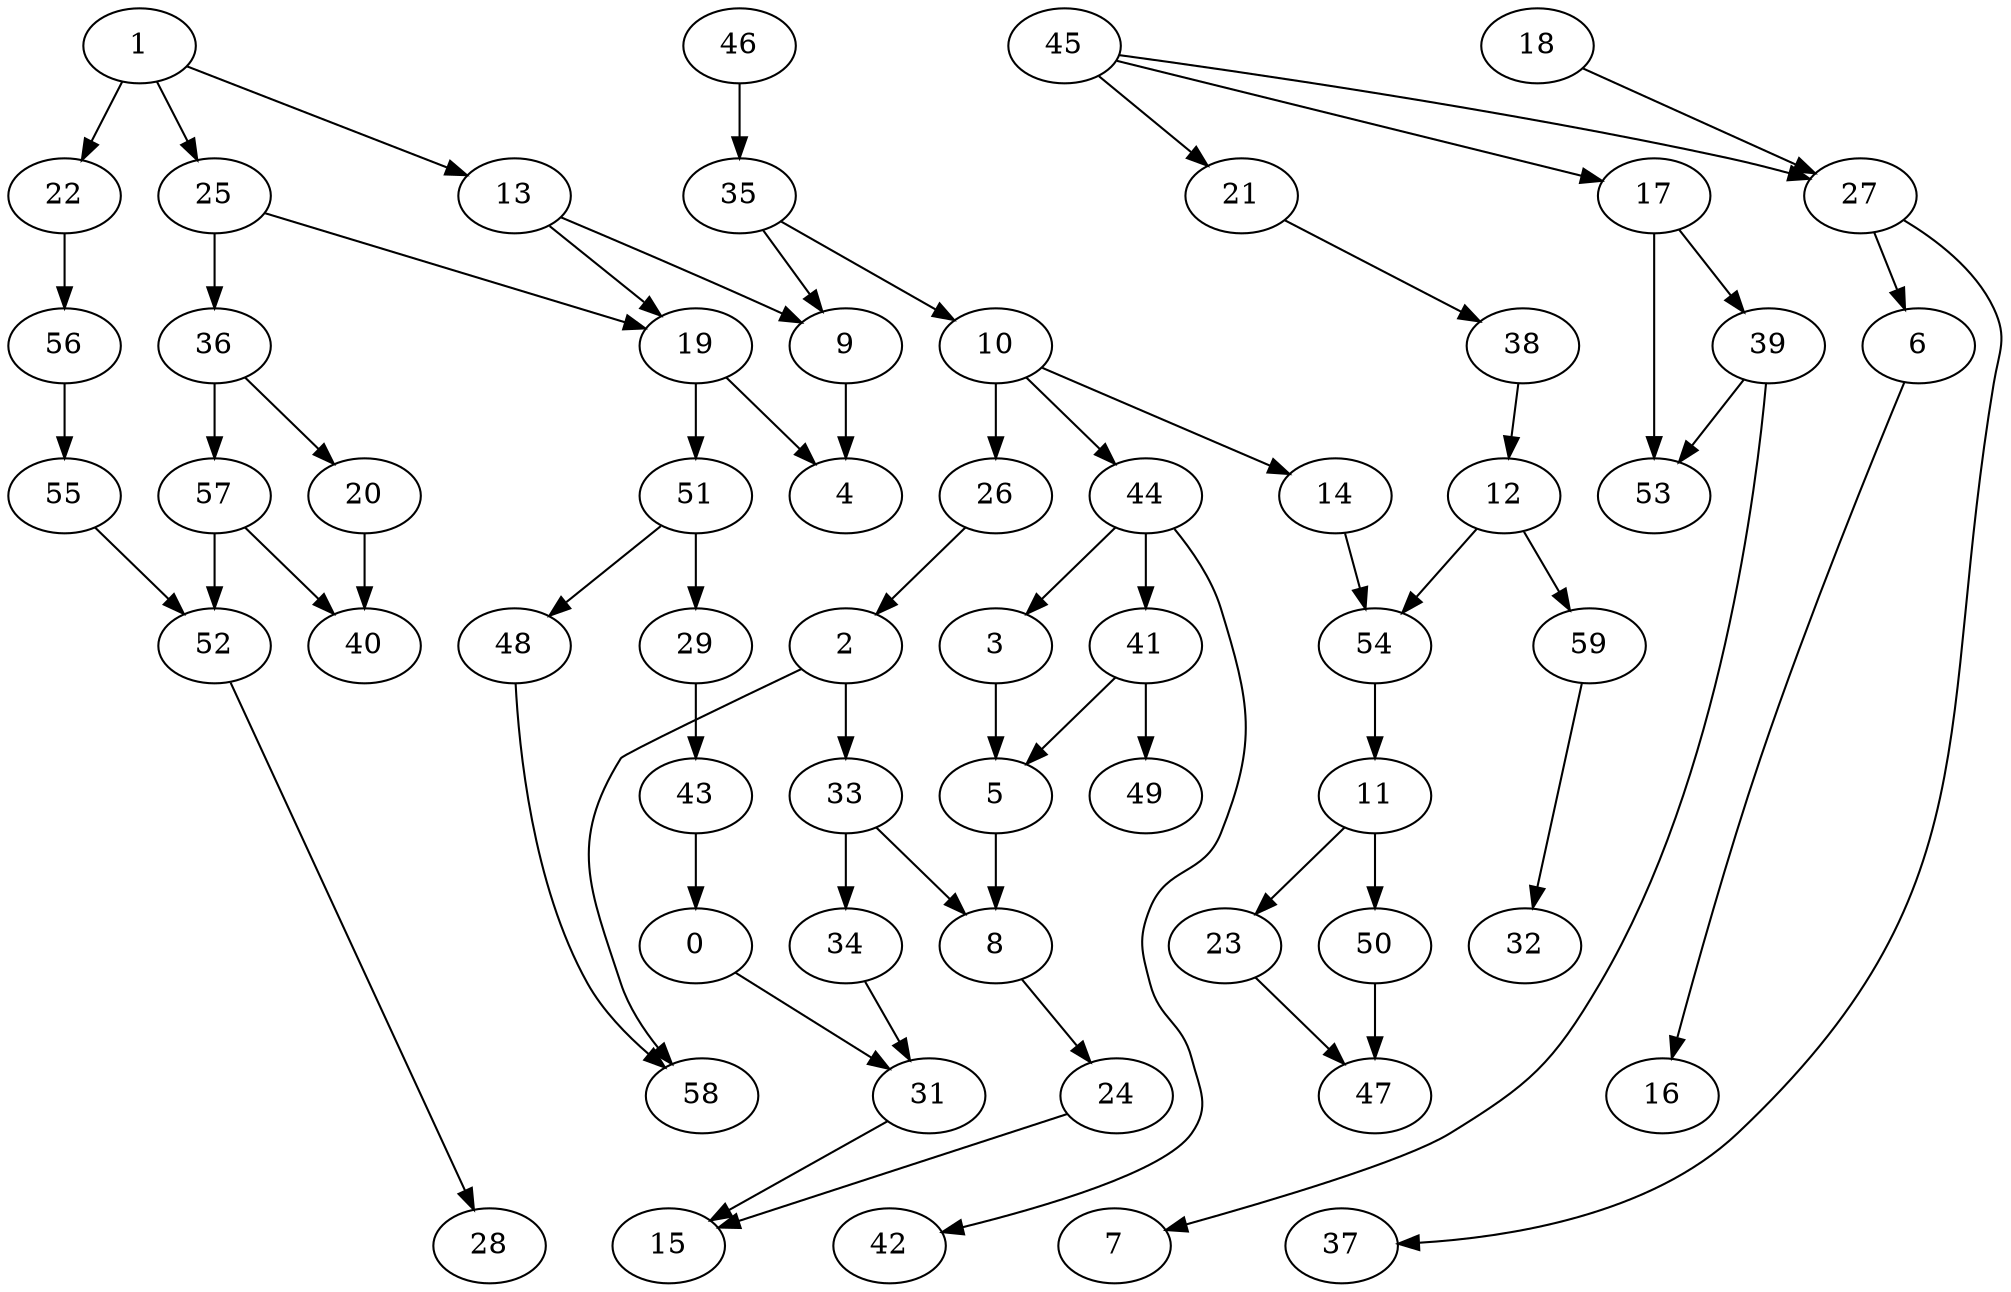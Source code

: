 digraph G {
    0;
    31;
    15;
    1;
    13;
    22;
    25;
    9;
    19;
    56;
    36;
    4;
    51;
    55;
    20;
    57;
    29;
    48;
    52;
    40;
    2;
    33;
    58;
    8;
    34;
    24;
    3;
    5;
    6;
    16;
    10;
    14;
    26;
    44;
    54;
    41;
    42;
    11;
    49;
    23;
    50;
    47;
    12;
    59;
    32;
    43;
    17;
    39;
    53;
    7;
    18;
    27;
    37;
    21;
    38;
    28;
    45;
    46;
    35;
    0 -> 31 [weight=0];
    31 -> 15 [weight=0];
    1 -> 13 [weight=0];
    1 -> 22 [weight=0];
    1 -> 25 [weight=0];
    13 -> 9 [weight=0];
    13 -> 19 [weight=0];
    22 -> 56 [weight=0];
    25 -> 19 [weight=0];
    25 -> 36 [weight=0];
    9 -> 4 [weight=1];
    19 -> 4 [weight=0];
    19 -> 51 [weight=2];
    56 -> 55 [weight=0];
    36 -> 20 [weight=0];
    36 -> 57 [weight=0];
    51 -> 29 [weight=0];
    51 -> 48 [weight=0];
    55 -> 52 [weight=0];
    20 -> 40 [weight=1];
    57 -> 40 [weight=0];
    57 -> 52 [weight=1];
    29 -> 43 [weight=0];
    48 -> 58 [weight=0];
    52 -> 28 [weight=0];
    2 -> 33 [weight=1];
    2 -> 58 [weight=0];
    33 -> 8 [weight=0];
    33 -> 34 [weight=0];
    8 -> 24 [weight=0];
    34 -> 31 [weight=0];
    24 -> 15 [weight=0];
    3 -> 5 [weight=0];
    5 -> 8 [weight=0];
    6 -> 16 [weight=0];
    10 -> 14 [weight=0];
    10 -> 26 [weight=1];
    10 -> 44 [weight=0];
    14 -> 54 [weight=0];
    26 -> 2 [weight=0];
    44 -> 3 [weight=0];
    44 -> 41 [weight=1];
    44 -> 42 [weight=0];
    54 -> 11 [weight=1];
    41 -> 5 [weight=0];
    41 -> 49 [weight=0];
    11 -> 23 [weight=0];
    11 -> 50 [weight=2];
    23 -> 47 [weight=0];
    50 -> 47 [weight=1];
    12 -> 54 [weight=0];
    12 -> 59 [weight=0];
    59 -> 32 [weight=0];
    43 -> 0 [weight=0];
    17 -> 39 [weight=1];
    17 -> 53 [weight=2];
    39 -> 7 [weight=0];
    39 -> 53 [weight=0];
    18 -> 27 [weight=0];
    27 -> 6 [weight=0];
    27 -> 37 [weight=0];
    21 -> 38 [weight=0];
    38 -> 12 [weight=0];
    45 -> 17 [weight=0];
    45 -> 27 [weight=0];
    45 -> 21 [weight=0];
    46 -> 35 [weight=3];
    35 -> 9 [weight=0];
    35 -> 10 [weight=0];
}
